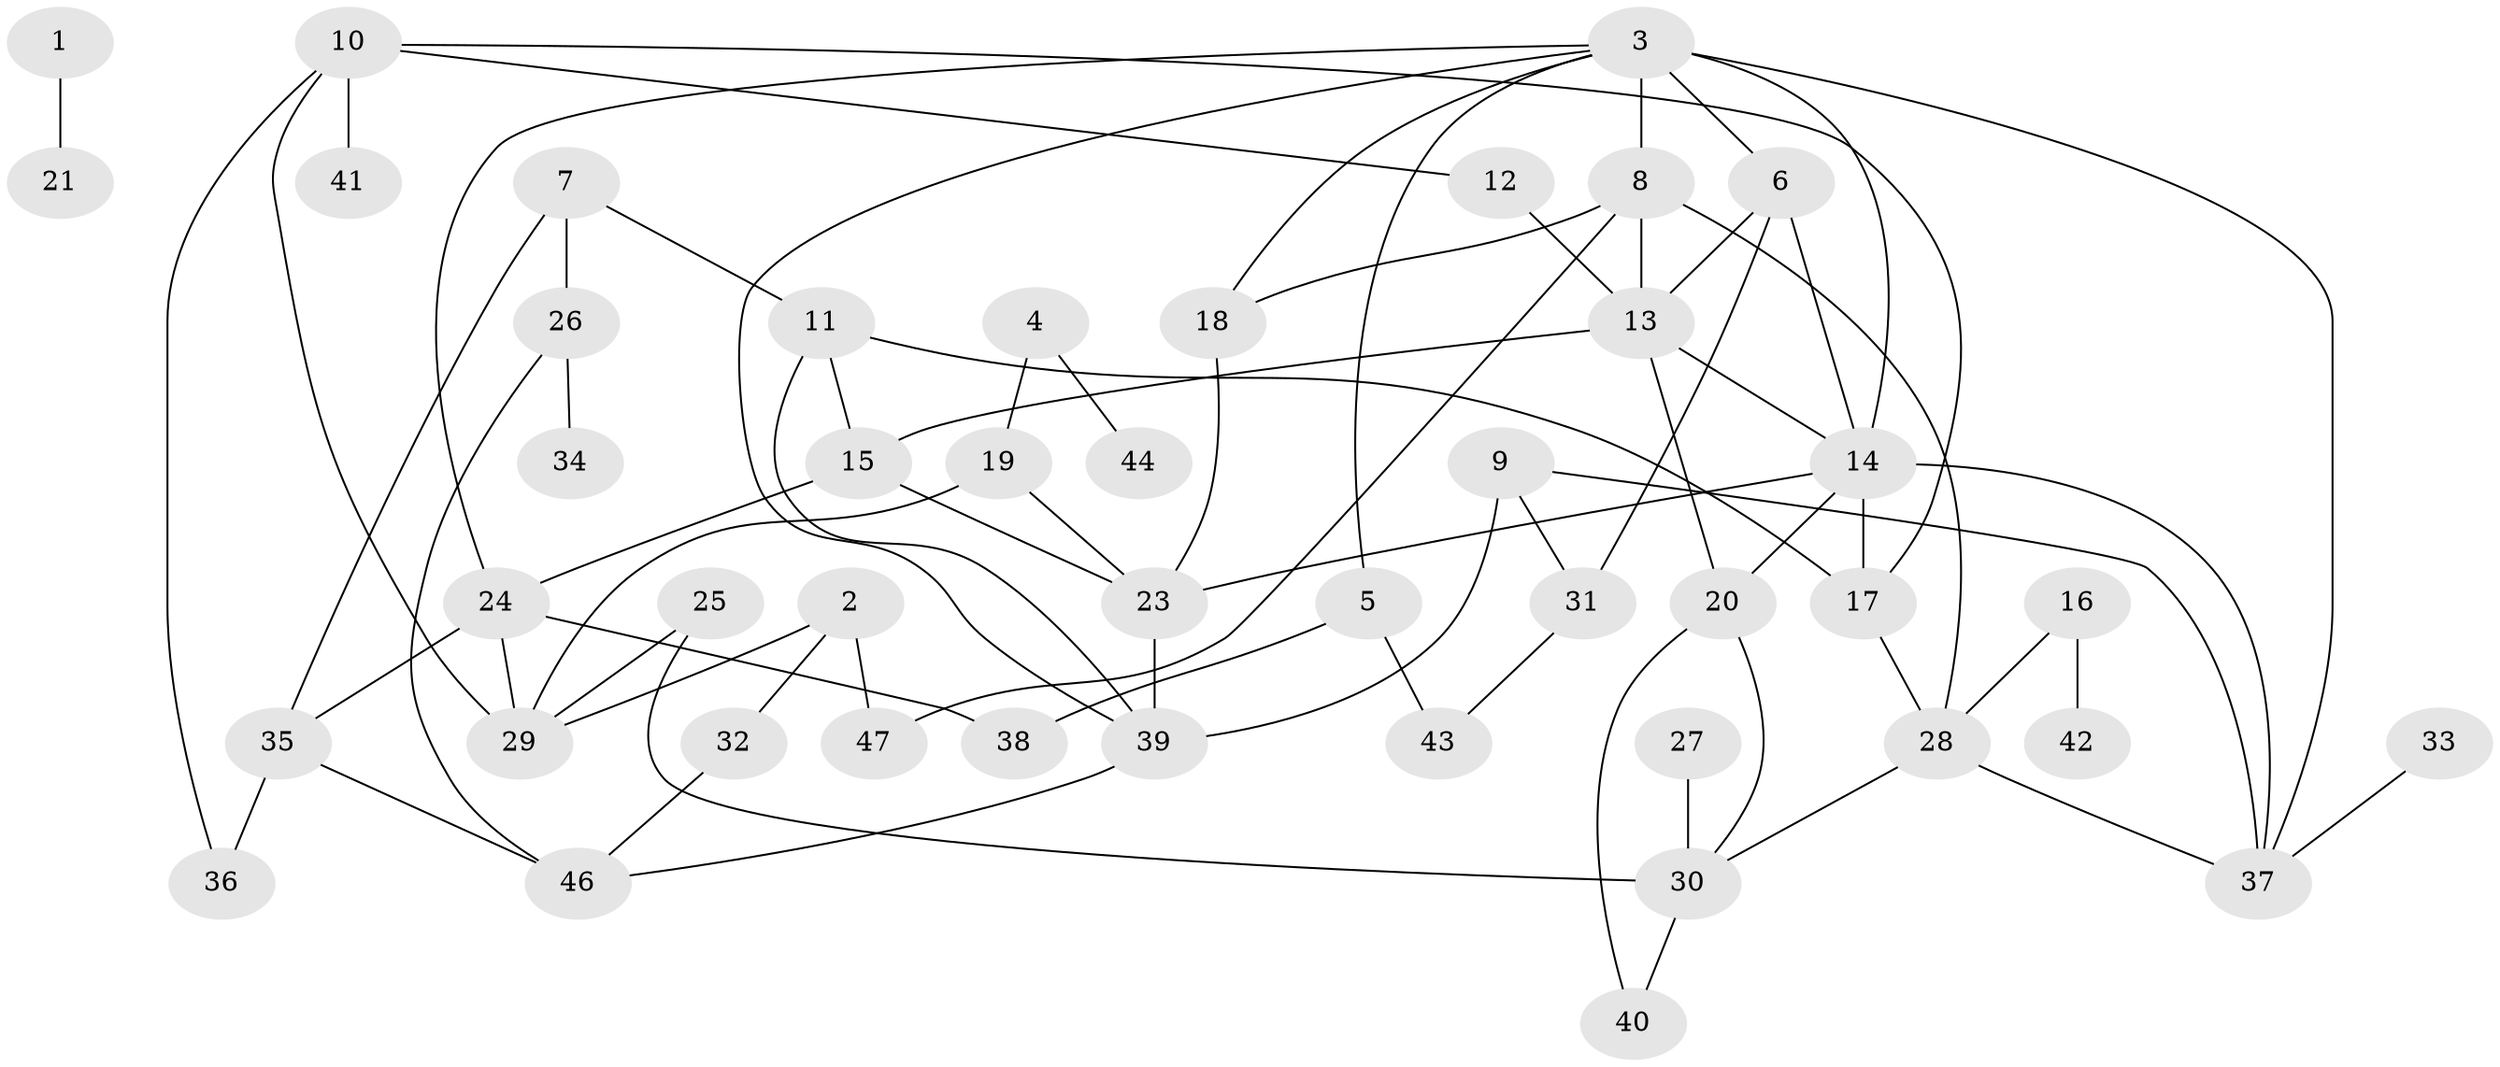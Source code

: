 // original degree distribution, {1: 0.14925373134328357, 3: 0.19402985074626866, 5: 0.11940298507462686, 2: 0.26865671641791045, 4: 0.19402985074626866, 8: 0.014925373134328358, 7: 0.014925373134328358, 0: 0.029850746268656716, 6: 0.014925373134328358}
// Generated by graph-tools (version 1.1) at 2025/48/03/04/25 22:48:08]
// undirected, 45 vertices, 73 edges
graph export_dot {
  node [color=gray90,style=filled];
  1;
  2;
  3;
  4;
  5;
  6;
  7;
  8;
  9;
  10;
  11;
  12;
  13;
  14;
  15;
  16;
  17;
  18;
  19;
  20;
  21;
  23;
  24;
  25;
  26;
  27;
  28;
  29;
  30;
  31;
  32;
  33;
  34;
  35;
  36;
  37;
  38;
  39;
  40;
  41;
  42;
  43;
  44;
  46;
  47;
  1 -- 21 [weight=1.0];
  2 -- 29 [weight=1.0];
  2 -- 32 [weight=1.0];
  2 -- 47 [weight=1.0];
  3 -- 5 [weight=1.0];
  3 -- 6 [weight=1.0];
  3 -- 8 [weight=1.0];
  3 -- 14 [weight=2.0];
  3 -- 18 [weight=1.0];
  3 -- 24 [weight=1.0];
  3 -- 37 [weight=1.0];
  3 -- 39 [weight=1.0];
  4 -- 19 [weight=1.0];
  4 -- 44 [weight=1.0];
  5 -- 38 [weight=1.0];
  5 -- 43 [weight=1.0];
  6 -- 13 [weight=1.0];
  6 -- 14 [weight=1.0];
  6 -- 31 [weight=1.0];
  7 -- 11 [weight=1.0];
  7 -- 26 [weight=1.0];
  7 -- 35 [weight=1.0];
  8 -- 13 [weight=2.0];
  8 -- 18 [weight=1.0];
  8 -- 28 [weight=1.0];
  8 -- 47 [weight=1.0];
  9 -- 31 [weight=1.0];
  9 -- 37 [weight=1.0];
  9 -- 39 [weight=1.0];
  10 -- 12 [weight=1.0];
  10 -- 17 [weight=1.0];
  10 -- 29 [weight=1.0];
  10 -- 36 [weight=1.0];
  10 -- 41 [weight=1.0];
  11 -- 15 [weight=1.0];
  11 -- 17 [weight=1.0];
  11 -- 39 [weight=1.0];
  12 -- 13 [weight=1.0];
  13 -- 14 [weight=1.0];
  13 -- 15 [weight=2.0];
  13 -- 20 [weight=2.0];
  14 -- 17 [weight=1.0];
  14 -- 20 [weight=1.0];
  14 -- 23 [weight=1.0];
  14 -- 37 [weight=1.0];
  15 -- 23 [weight=1.0];
  15 -- 24 [weight=1.0];
  16 -- 28 [weight=1.0];
  16 -- 42 [weight=1.0];
  17 -- 28 [weight=1.0];
  18 -- 23 [weight=1.0];
  19 -- 23 [weight=1.0];
  19 -- 29 [weight=1.0];
  20 -- 30 [weight=1.0];
  20 -- 40 [weight=1.0];
  23 -- 39 [weight=2.0];
  24 -- 29 [weight=1.0];
  24 -- 35 [weight=1.0];
  24 -- 38 [weight=1.0];
  25 -- 29 [weight=1.0];
  25 -- 30 [weight=1.0];
  26 -- 34 [weight=1.0];
  26 -- 46 [weight=1.0];
  27 -- 30 [weight=1.0];
  28 -- 30 [weight=1.0];
  28 -- 37 [weight=1.0];
  30 -- 40 [weight=1.0];
  31 -- 43 [weight=1.0];
  32 -- 46 [weight=1.0];
  33 -- 37 [weight=1.0];
  35 -- 36 [weight=1.0];
  35 -- 46 [weight=1.0];
  39 -- 46 [weight=1.0];
}
